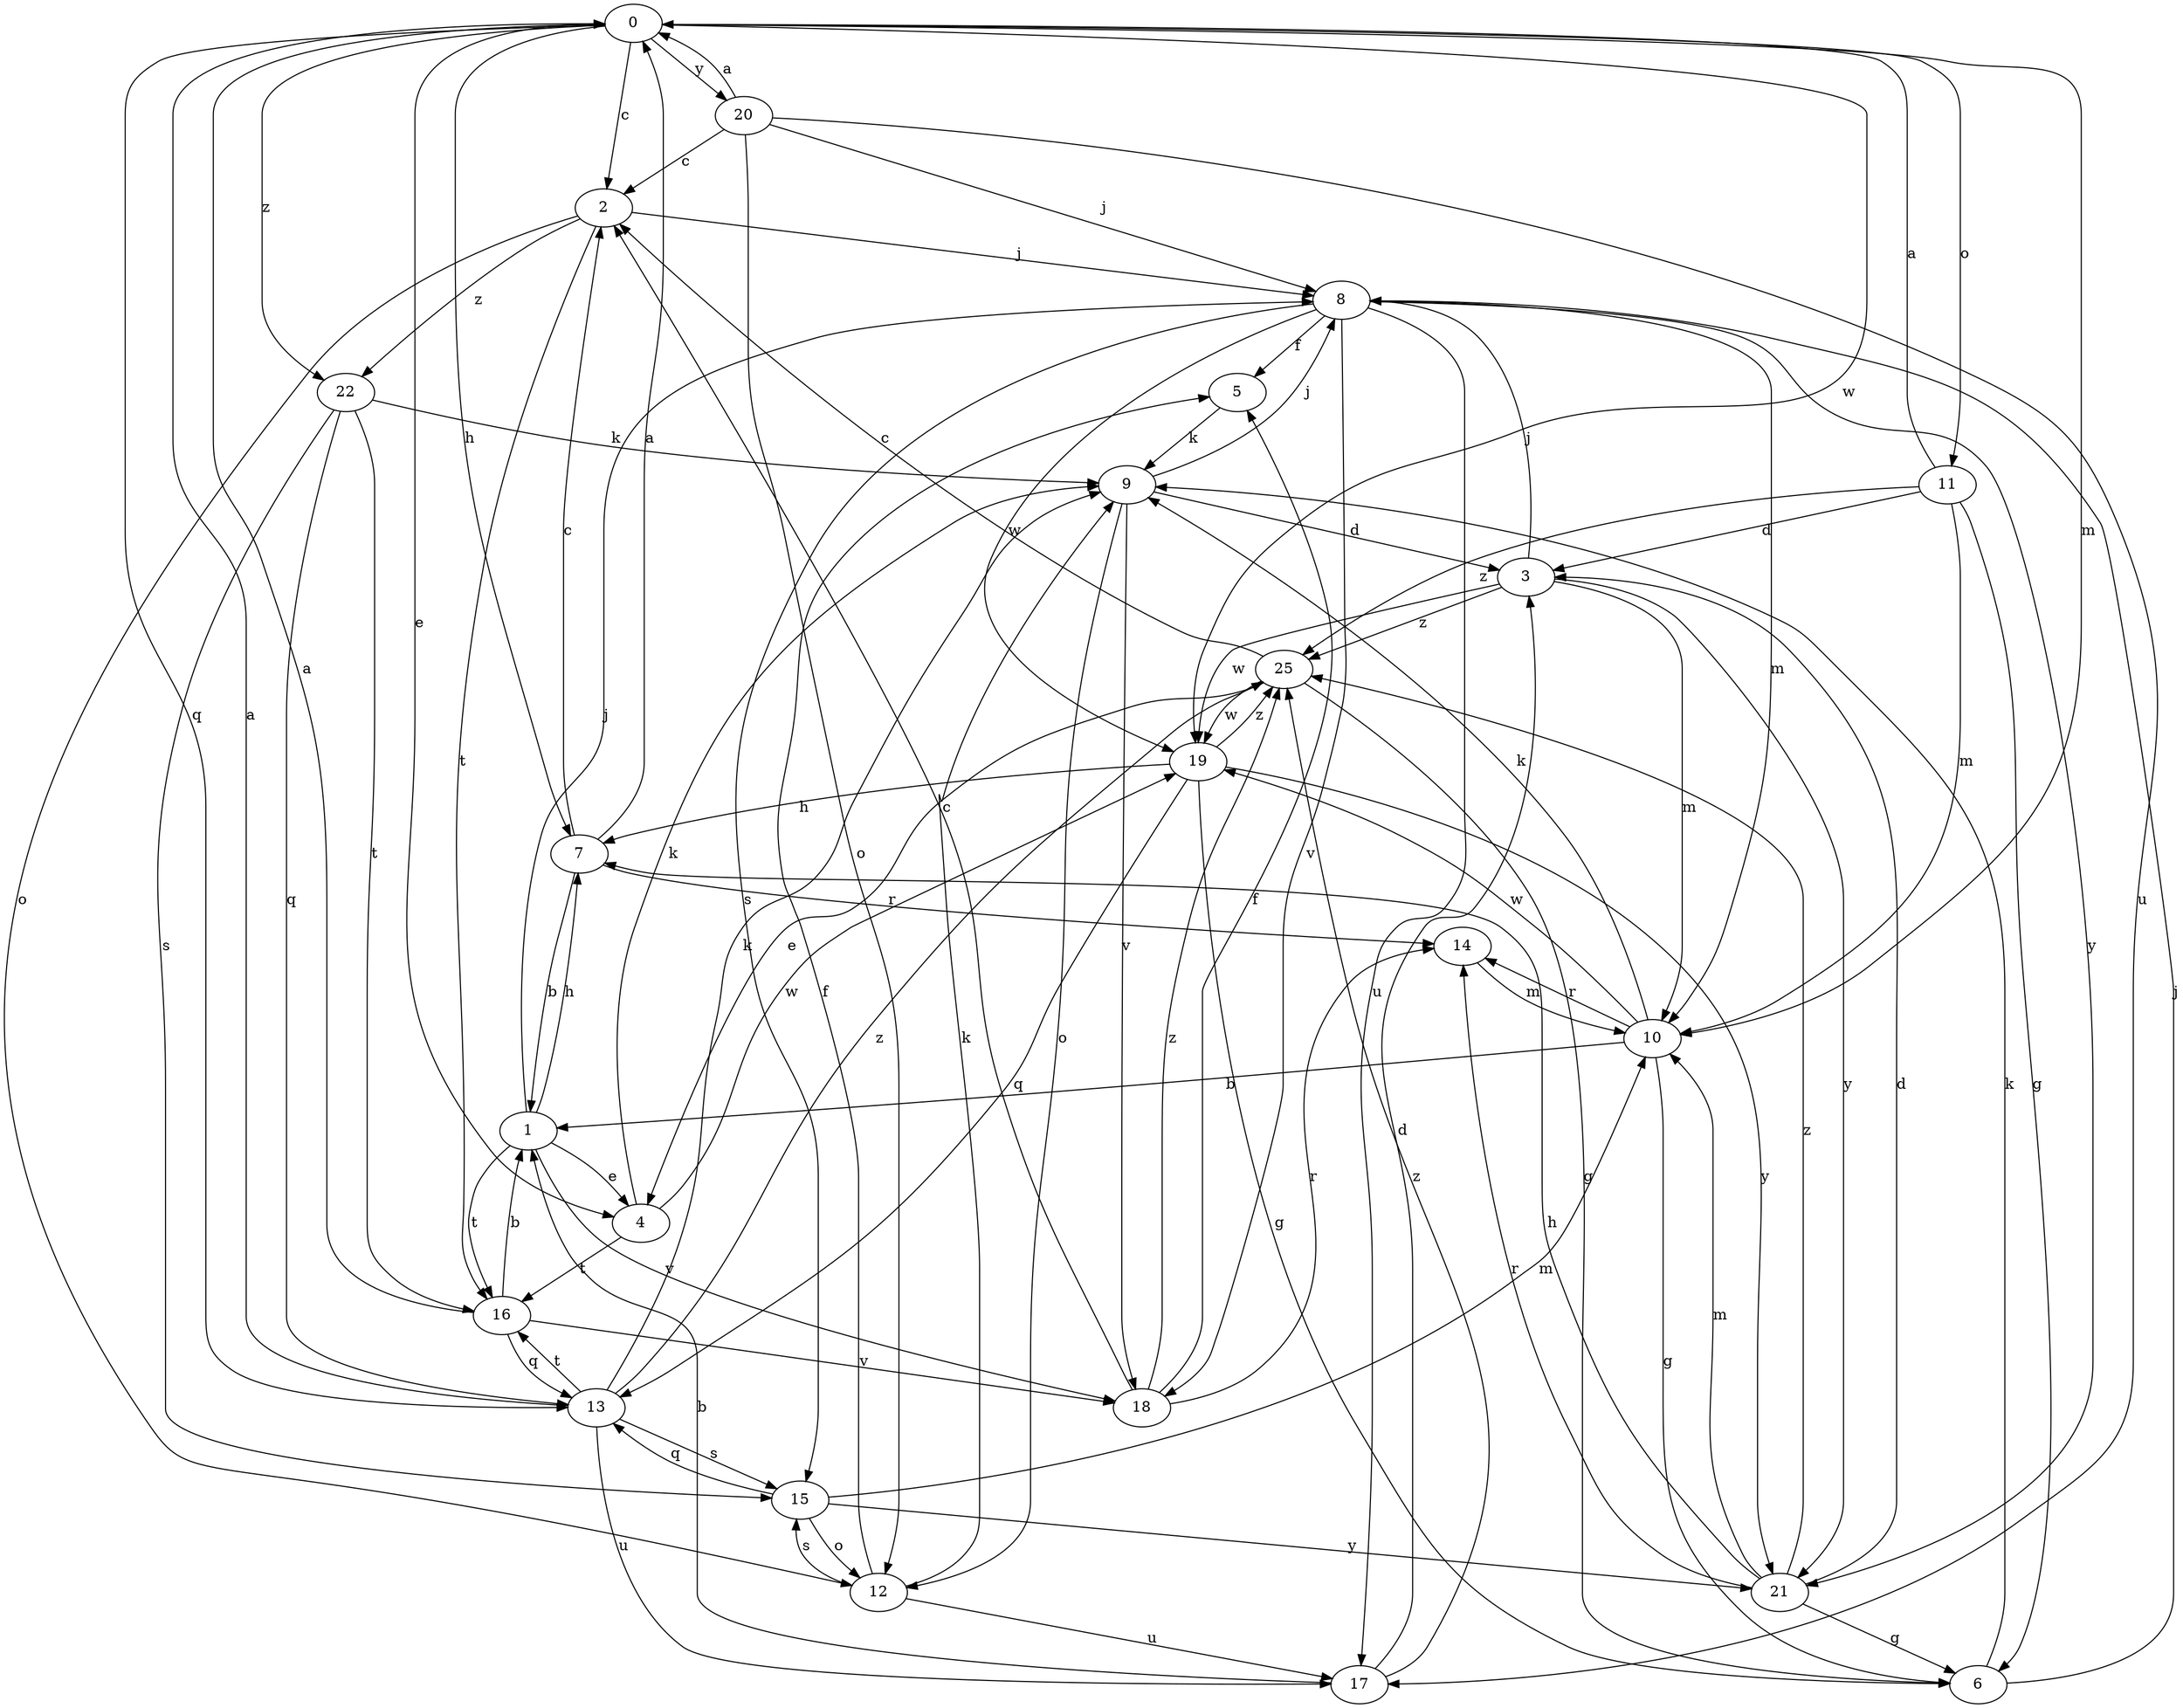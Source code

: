 strict digraph  {
0;
1;
2;
3;
4;
5;
6;
7;
8;
9;
10;
11;
12;
13;
14;
15;
16;
17;
18;
19;
20;
21;
22;
25;
0 -> 2  [label=c];
0 -> 4  [label=e];
0 -> 7  [label=h];
0 -> 10  [label=m];
0 -> 11  [label=o];
0 -> 13  [label=q];
0 -> 19  [label=w];
0 -> 20  [label=y];
0 -> 22  [label=z];
1 -> 4  [label=e];
1 -> 7  [label=h];
1 -> 8  [label=j];
1 -> 16  [label=t];
1 -> 18  [label=v];
2 -> 8  [label=j];
2 -> 12  [label=o];
2 -> 16  [label=t];
2 -> 22  [label=z];
3 -> 8  [label=j];
3 -> 10  [label=m];
3 -> 19  [label=w];
3 -> 21  [label=y];
3 -> 25  [label=z];
4 -> 9  [label=k];
4 -> 16  [label=t];
4 -> 19  [label=w];
5 -> 9  [label=k];
6 -> 8  [label=j];
6 -> 9  [label=k];
7 -> 0  [label=a];
7 -> 1  [label=b];
7 -> 2  [label=c];
7 -> 14  [label=r];
8 -> 5  [label=f];
8 -> 10  [label=m];
8 -> 15  [label=s];
8 -> 17  [label=u];
8 -> 18  [label=v];
8 -> 19  [label=w];
8 -> 21  [label=y];
9 -> 3  [label=d];
9 -> 8  [label=j];
9 -> 12  [label=o];
9 -> 18  [label=v];
10 -> 1  [label=b];
10 -> 6  [label=g];
10 -> 9  [label=k];
10 -> 14  [label=r];
10 -> 19  [label=w];
11 -> 0  [label=a];
11 -> 3  [label=d];
11 -> 6  [label=g];
11 -> 10  [label=m];
11 -> 25  [label=z];
12 -> 5  [label=f];
12 -> 9  [label=k];
12 -> 15  [label=s];
12 -> 17  [label=u];
13 -> 0  [label=a];
13 -> 9  [label=k];
13 -> 15  [label=s];
13 -> 16  [label=t];
13 -> 17  [label=u];
13 -> 25  [label=z];
14 -> 10  [label=m];
15 -> 10  [label=m];
15 -> 12  [label=o];
15 -> 13  [label=q];
15 -> 21  [label=y];
16 -> 0  [label=a];
16 -> 1  [label=b];
16 -> 13  [label=q];
16 -> 18  [label=v];
17 -> 1  [label=b];
17 -> 3  [label=d];
17 -> 25  [label=z];
18 -> 2  [label=c];
18 -> 5  [label=f];
18 -> 14  [label=r];
18 -> 25  [label=z];
19 -> 6  [label=g];
19 -> 7  [label=h];
19 -> 13  [label=q];
19 -> 21  [label=y];
19 -> 25  [label=z];
20 -> 0  [label=a];
20 -> 2  [label=c];
20 -> 8  [label=j];
20 -> 12  [label=o];
20 -> 17  [label=u];
21 -> 3  [label=d];
21 -> 6  [label=g];
21 -> 7  [label=h];
21 -> 10  [label=m];
21 -> 14  [label=r];
21 -> 25  [label=z];
22 -> 9  [label=k];
22 -> 13  [label=q];
22 -> 15  [label=s];
22 -> 16  [label=t];
25 -> 2  [label=c];
25 -> 4  [label=e];
25 -> 6  [label=g];
25 -> 19  [label=w];
}

